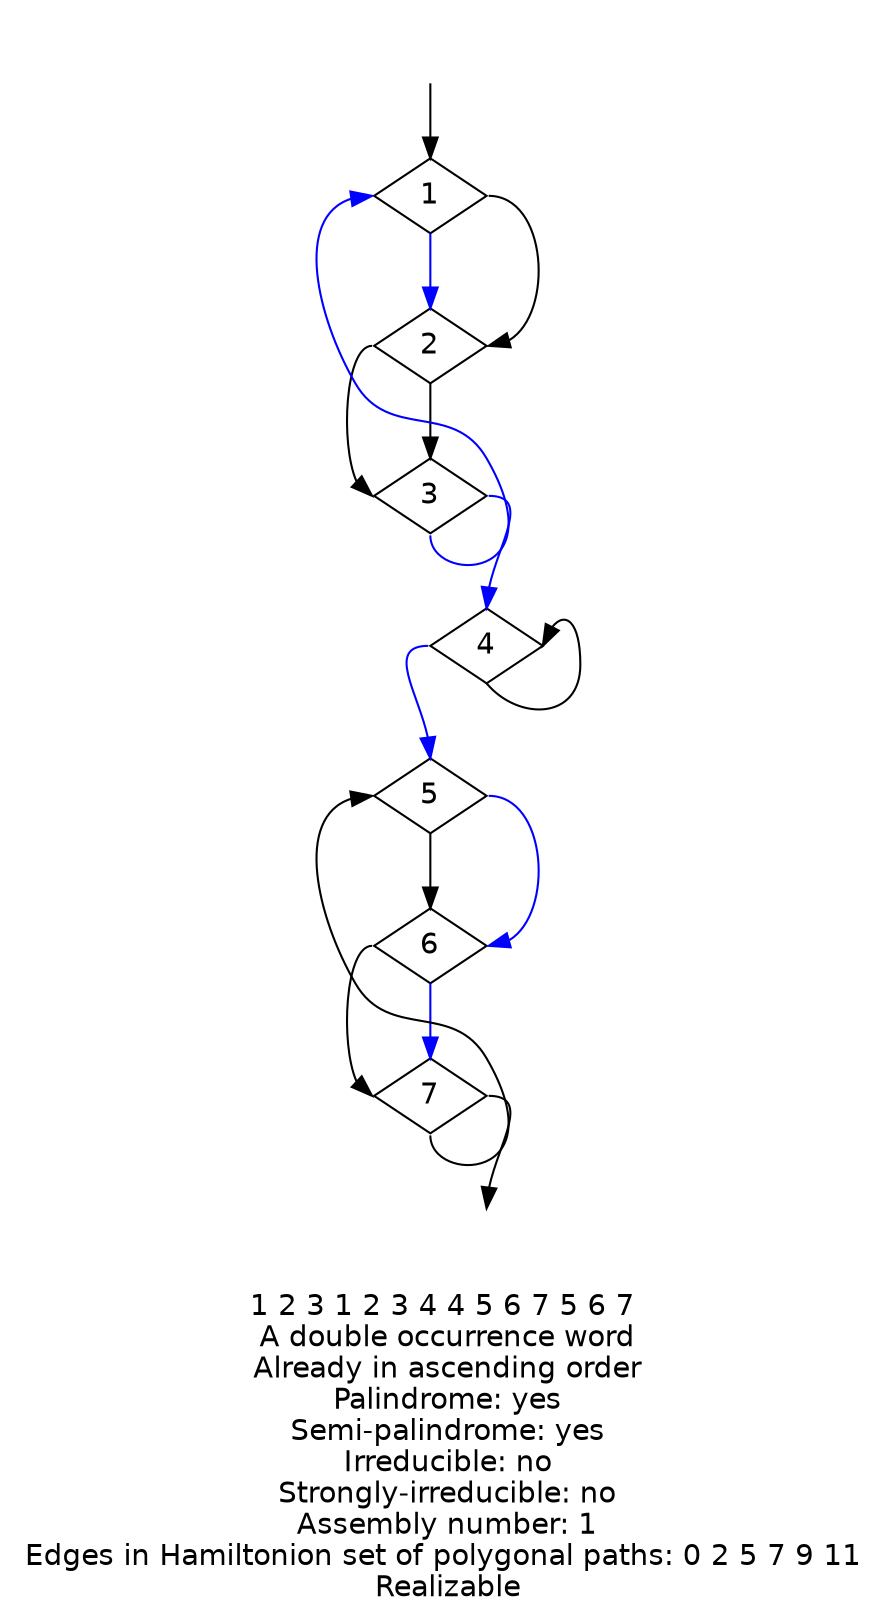 digraph {
fontname="Helvetica"
node [fontname="Helvetica"]
node [shape=diamond]
label="1 2 3 1 2 3 4 4 5 6 7 5 6 7 \nA double occurrence word\nAlready in ascending order\nPalindrome: yes\nSemi-palindrome: yes\nIrreducible: no\nStrongly-irreducible: no\nAssembly number: 1\nEdges in Hamiltonion set of polygonal paths: 0 2 5 7 9 11 \nRealizable\n"
a [style="invis"]
b [style="invis"]
a:s -> 1:n
1:s -> 2:n [color="blue"]
2:s -> 3:n
3:s -> 1:w [color="blue"]
1:e -> 2:e
2:w -> 3:w
3:e -> 4:n [color="blue"]
4:s -> 4:e
4:w -> 5:n [color="blue"]
5:s -> 6:n
6:s -> 7:n [color="blue"]
7:s -> 5:w
5:e -> 6:e [color="blue"]
6:w -> 7:w
7:e -> b:n
}
